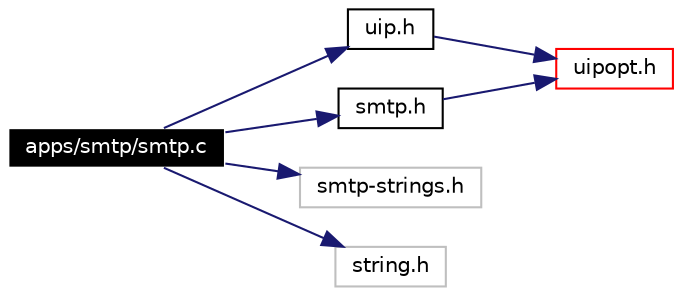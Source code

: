 digraph G
{
  edge [fontname="Helvetica",fontsize=10,labelfontname="Helvetica",labelfontsize=10];
  node [fontname="Helvetica",fontsize=10,shape=record];
  rankdir=LR;
  Node1 [label="apps/smtp/smtp.c",height=0.2,width=0.4,color="white", fillcolor="black", style="filled" fontcolor="white"];
  Node1 -> Node2 [color="midnightblue",fontsize=10,style="solid",fontname="Helvetica"];
  Node2 [label="uip.h",height=0.2,width=0.4,color="black", fillcolor="white", style="filled",URL="$a00054.html"];
  Node2 -> Node3 [color="midnightblue",fontsize=10,style="solid",fontname="Helvetica"];
  Node3 [label="uipopt.h",height=0.2,width=0.4,color="red", fillcolor="white", style="filled",URL="$a00058.html"];
  Node1 -> Node4 [color="midnightblue",fontsize=10,style="solid",fontname="Helvetica"];
  Node4 [label="smtp.h",height=0.2,width=0.4,color="black", fillcolor="white", style="filled",URL="$a00042.html"];
  Node4 -> Node3 [color="midnightblue",fontsize=10,style="solid",fontname="Helvetica"];
  Node1 -> Node5 [color="midnightblue",fontsize=10,style="solid",fontname="Helvetica"];
  Node5 [label="smtp-strings.h",height=0.2,width=0.4,color="grey75", fillcolor="white", style="filled"];
  Node1 -> Node6 [color="midnightblue",fontsize=10,style="solid",fontname="Helvetica"];
  Node6 [label="string.h",height=0.2,width=0.4,color="grey75", fillcolor="white", style="filled"];
}
